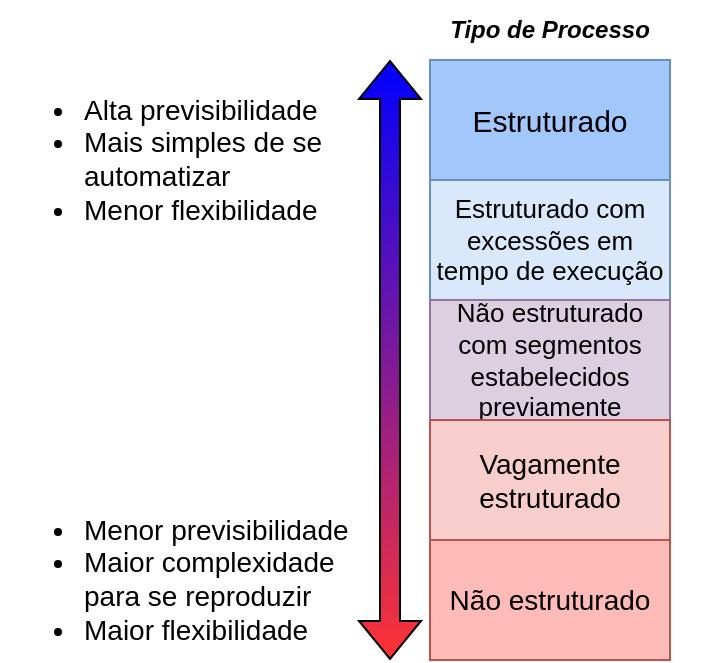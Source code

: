 <mxfile version="20.8.10" type="device"><diagram name="Page-1" id="hU84dOzgLOLyKYDp7N3G"><mxGraphModel dx="954" dy="727" grid="1" gridSize="10" guides="1" tooltips="1" connect="1" arrows="1" fold="1" page="1" pageScale="1" pageWidth="850" pageHeight="1100" math="0" shadow="0"><root><mxCell id="0"/><mxCell id="1" parent="0"/><mxCell id="uTqZTY6G51FCfDXSp8N3-1" value="" style="shape=flexArrow;endArrow=classic;startArrow=classic;html=1;rounded=0;fillColor=#0000FF;gradientColor=#FF3333;" edge="1" parent="1"><mxGeometry width="100" height="100" relative="1" as="geometry"><mxPoint x="440" y="480" as="sourcePoint"/><mxPoint x="440" y="180" as="targetPoint"/></mxGeometry></mxCell><mxCell id="uTqZTY6G51FCfDXSp8N3-2" value="&lt;font style=&quot;font-size: 15px;&quot;&gt;Estruturado&lt;/font&gt;" style="rounded=0;whiteSpace=wrap;html=1;fillColor=#A2C7FB;strokeColor=#6c8ebf;" vertex="1" parent="1"><mxGeometry x="460" y="180" width="120" height="60" as="geometry"/></mxCell><mxCell id="uTqZTY6G51FCfDXSp8N3-3" value="&lt;font style=&quot;font-size: 13px;&quot;&gt;Estruturado com excessões em tempo de execução&lt;/font&gt;" style="rounded=0;whiteSpace=wrap;html=1;fillColor=#dae8fc;strokeColor=#6c8ebf;" vertex="1" parent="1"><mxGeometry x="460" y="240" width="120" height="60" as="geometry"/></mxCell><mxCell id="uTqZTY6G51FCfDXSp8N3-4" value="&lt;font style=&quot;font-size: 13px;&quot;&gt;Não estruturado com segmentos estabelecidos previamente&lt;/font&gt;" style="rounded=0;whiteSpace=wrap;html=1;fillColor=#DBCFE0;strokeColor=#9673a6;" vertex="1" parent="1"><mxGeometry x="460" y="300" width="120" height="60" as="geometry"/></mxCell><mxCell id="uTqZTY6G51FCfDXSp8N3-5" value="&lt;font style=&quot;font-size: 14px;&quot;&gt;Vagamente estruturado&lt;/font&gt;" style="rounded=0;whiteSpace=wrap;html=1;fillColor=#f8cecc;strokeColor=#b85450;" vertex="1" parent="1"><mxGeometry x="460" y="360" width="120" height="60" as="geometry"/></mxCell><mxCell id="uTqZTY6G51FCfDXSp8N3-6" value="&lt;font style=&quot;font-size: 14px;&quot;&gt;Não estruturado&lt;/font&gt;" style="rounded=0;whiteSpace=wrap;html=1;fillColor=#FFBBB8;strokeColor=#b85450;" vertex="1" parent="1"><mxGeometry x="460" y="420" width="120" height="60" as="geometry"/></mxCell><mxCell id="uTqZTY6G51FCfDXSp8N3-7" value="&lt;b&gt;&lt;i&gt;Tipo de Processo&lt;/i&gt;&lt;/b&gt;" style="text;html=1;strokeColor=none;fillColor=none;align=center;verticalAlign=middle;whiteSpace=wrap;rounded=0;" vertex="1" parent="1"><mxGeometry x="440" y="150" width="160" height="30" as="geometry"/></mxCell><mxCell id="uTqZTY6G51FCfDXSp8N3-9" value="&lt;ul&gt;&lt;li&gt;Menor previsibilidade&lt;/li&gt;&lt;li&gt;Maior complexidade para se reproduzir&lt;/li&gt;&lt;li&gt;Maior flexibilidade&lt;/li&gt;&lt;/ul&gt;" style="text;strokeColor=none;fillColor=none;html=1;whiteSpace=wrap;verticalAlign=middle;overflow=hidden;fontSize=14;" vertex="1" parent="1"><mxGeometry x="245" y="390" width="180" height="90" as="geometry"/></mxCell><mxCell id="uTqZTY6G51FCfDXSp8N3-10" value="&lt;ul&gt;&lt;li&gt;Alta previsibilidade&lt;/li&gt;&lt;li&gt;Mais simples de se automatizar&lt;/li&gt;&lt;li&gt;Menor flexibilidade&lt;/li&gt;&lt;/ul&gt;" style="text;strokeColor=none;fillColor=none;html=1;whiteSpace=wrap;verticalAlign=middle;overflow=hidden;fontSize=14;" vertex="1" parent="1"><mxGeometry x="245" y="180" width="180" height="90" as="geometry"/></mxCell></root></mxGraphModel></diagram></mxfile>